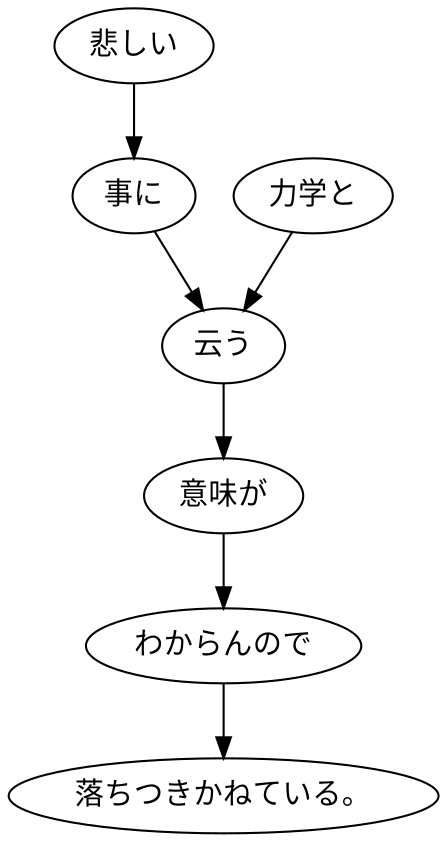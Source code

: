 digraph graph1679 {
	node0 [label="悲しい"];
	node1 [label="事に"];
	node2 [label="力学と"];
	node3 [label="云う"];
	node4 [label="意味が"];
	node5 [label="わからんので"];
	node6 [label="落ちつきかねている。"];
	node0 -> node1;
	node1 -> node3;
	node2 -> node3;
	node3 -> node4;
	node4 -> node5;
	node5 -> node6;
}
